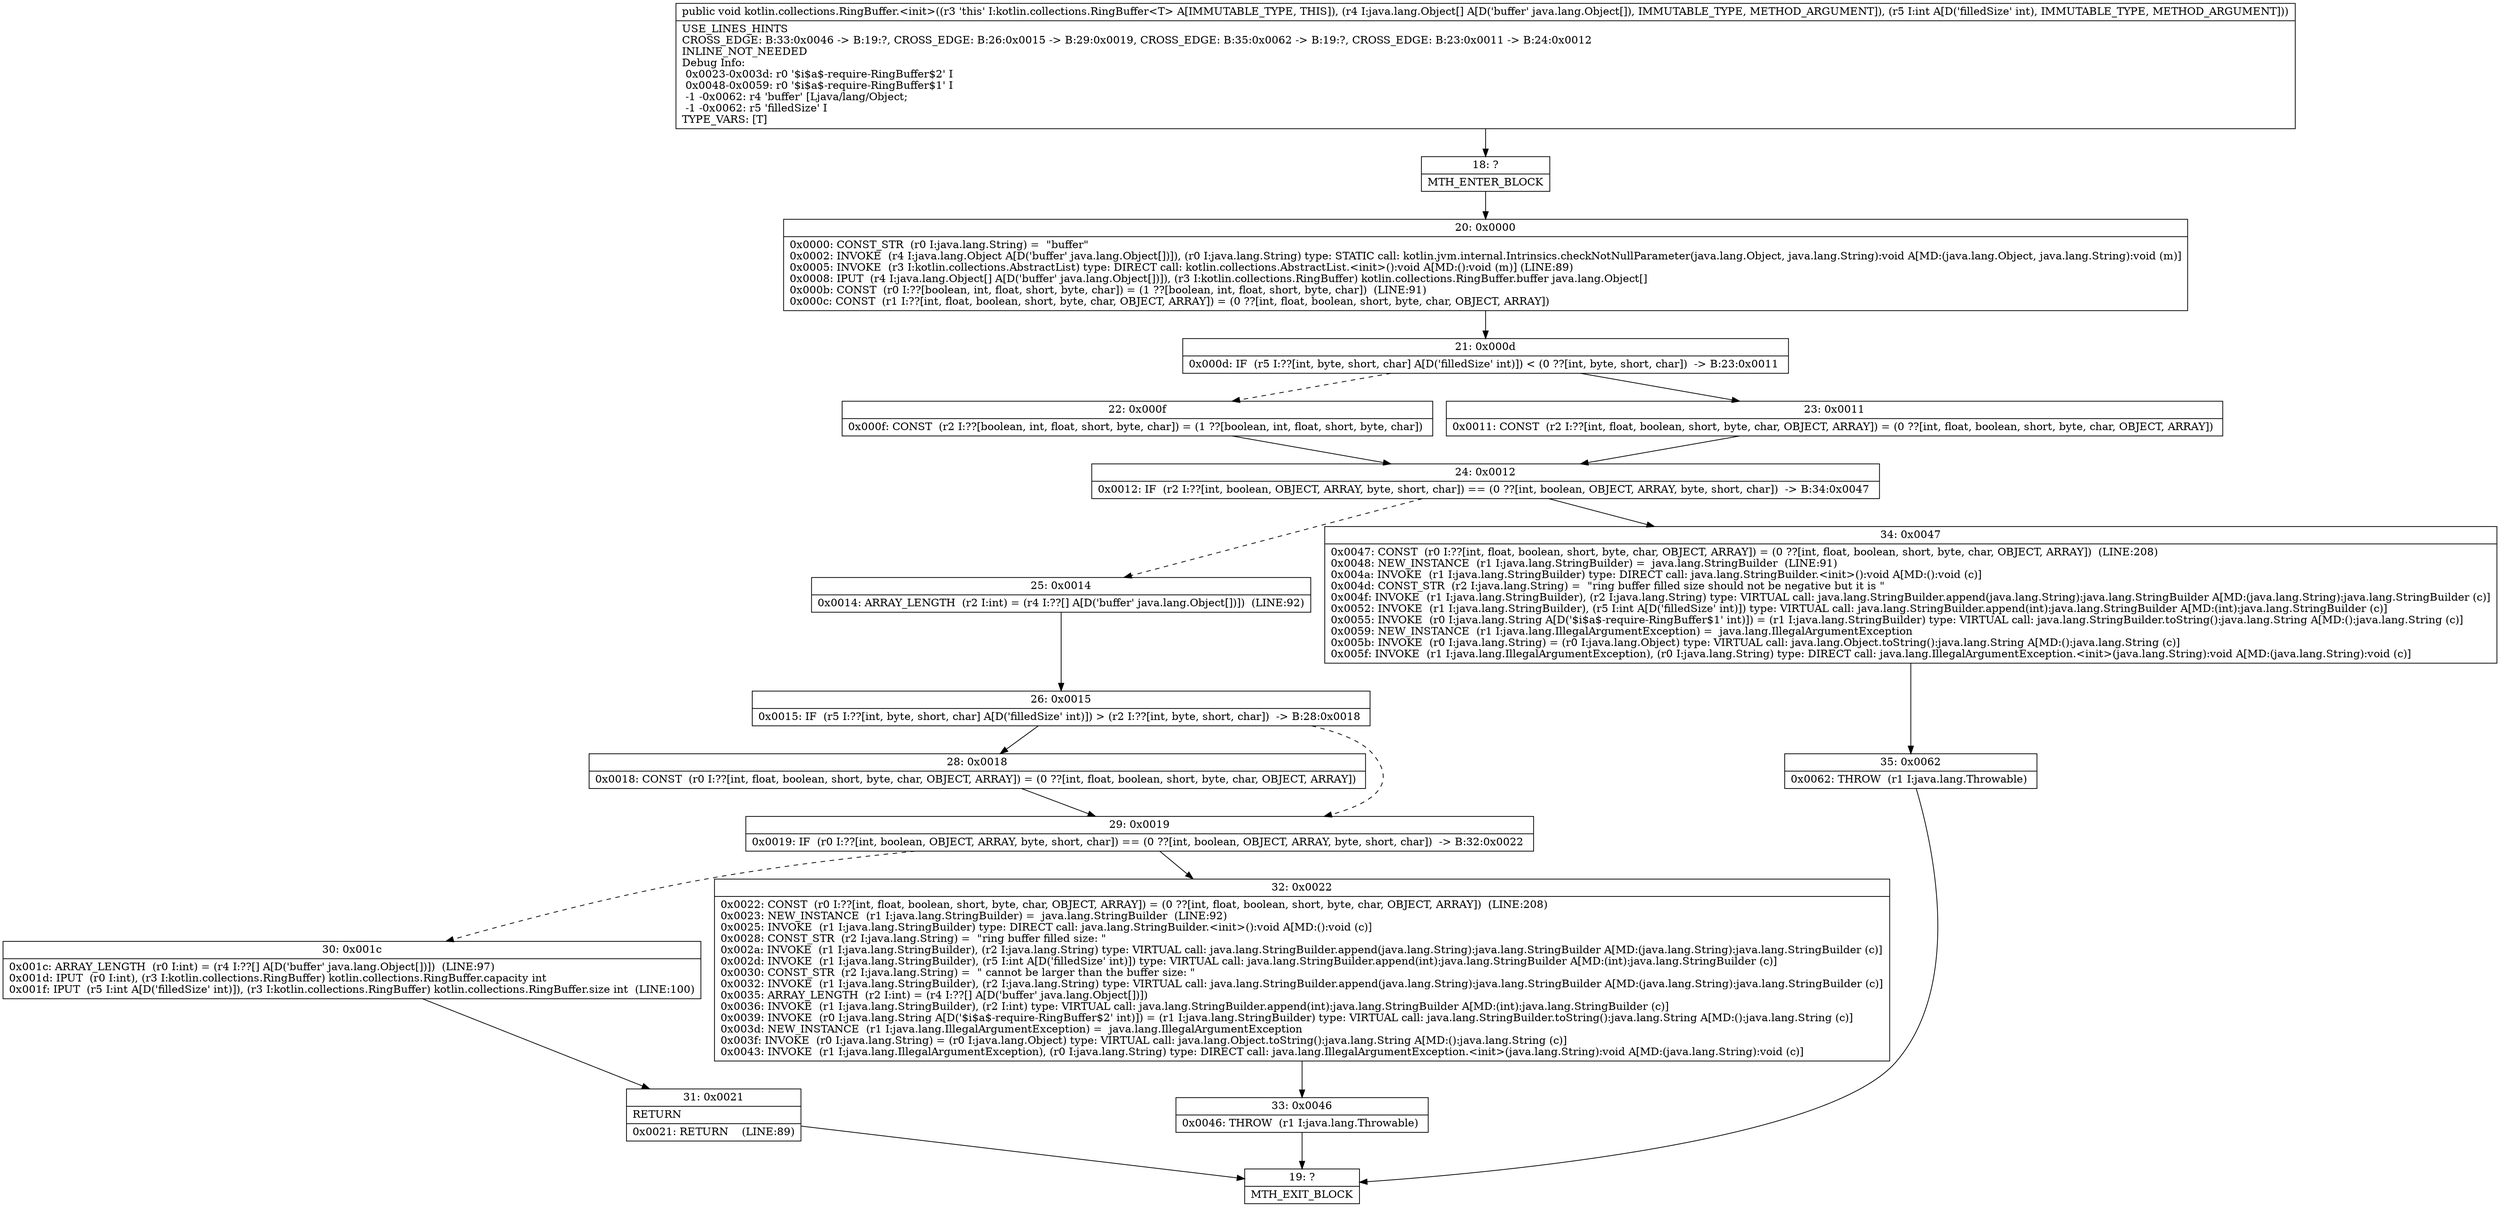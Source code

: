 digraph "CFG forkotlin.collections.RingBuffer.\<init\>([Ljava\/lang\/Object;I)V" {
Node_18 [shape=record,label="{18\:\ ?|MTH_ENTER_BLOCK\l}"];
Node_20 [shape=record,label="{20\:\ 0x0000|0x0000: CONST_STR  (r0 I:java.lang.String) =  \"buffer\" \l0x0002: INVOKE  (r4 I:java.lang.Object A[D('buffer' java.lang.Object[])]), (r0 I:java.lang.String) type: STATIC call: kotlin.jvm.internal.Intrinsics.checkNotNullParameter(java.lang.Object, java.lang.String):void A[MD:(java.lang.Object, java.lang.String):void (m)]\l0x0005: INVOKE  (r3 I:kotlin.collections.AbstractList) type: DIRECT call: kotlin.collections.AbstractList.\<init\>():void A[MD:():void (m)] (LINE:89)\l0x0008: IPUT  (r4 I:java.lang.Object[] A[D('buffer' java.lang.Object[])]), (r3 I:kotlin.collections.RingBuffer) kotlin.collections.RingBuffer.buffer java.lang.Object[] \l0x000b: CONST  (r0 I:??[boolean, int, float, short, byte, char]) = (1 ??[boolean, int, float, short, byte, char])  (LINE:91)\l0x000c: CONST  (r1 I:??[int, float, boolean, short, byte, char, OBJECT, ARRAY]) = (0 ??[int, float, boolean, short, byte, char, OBJECT, ARRAY]) \l}"];
Node_21 [shape=record,label="{21\:\ 0x000d|0x000d: IF  (r5 I:??[int, byte, short, char] A[D('filledSize' int)]) \< (0 ??[int, byte, short, char])  \-\> B:23:0x0011 \l}"];
Node_22 [shape=record,label="{22\:\ 0x000f|0x000f: CONST  (r2 I:??[boolean, int, float, short, byte, char]) = (1 ??[boolean, int, float, short, byte, char]) \l}"];
Node_24 [shape=record,label="{24\:\ 0x0012|0x0012: IF  (r2 I:??[int, boolean, OBJECT, ARRAY, byte, short, char]) == (0 ??[int, boolean, OBJECT, ARRAY, byte, short, char])  \-\> B:34:0x0047 \l}"];
Node_25 [shape=record,label="{25\:\ 0x0014|0x0014: ARRAY_LENGTH  (r2 I:int) = (r4 I:??[] A[D('buffer' java.lang.Object[])])  (LINE:92)\l}"];
Node_26 [shape=record,label="{26\:\ 0x0015|0x0015: IF  (r5 I:??[int, byte, short, char] A[D('filledSize' int)]) \> (r2 I:??[int, byte, short, char])  \-\> B:28:0x0018 \l}"];
Node_28 [shape=record,label="{28\:\ 0x0018|0x0018: CONST  (r0 I:??[int, float, boolean, short, byte, char, OBJECT, ARRAY]) = (0 ??[int, float, boolean, short, byte, char, OBJECT, ARRAY]) \l}"];
Node_29 [shape=record,label="{29\:\ 0x0019|0x0019: IF  (r0 I:??[int, boolean, OBJECT, ARRAY, byte, short, char]) == (0 ??[int, boolean, OBJECT, ARRAY, byte, short, char])  \-\> B:32:0x0022 \l}"];
Node_30 [shape=record,label="{30\:\ 0x001c|0x001c: ARRAY_LENGTH  (r0 I:int) = (r4 I:??[] A[D('buffer' java.lang.Object[])])  (LINE:97)\l0x001d: IPUT  (r0 I:int), (r3 I:kotlin.collections.RingBuffer) kotlin.collections.RingBuffer.capacity int \l0x001f: IPUT  (r5 I:int A[D('filledSize' int)]), (r3 I:kotlin.collections.RingBuffer) kotlin.collections.RingBuffer.size int  (LINE:100)\l}"];
Node_31 [shape=record,label="{31\:\ 0x0021|RETURN\l|0x0021: RETURN    (LINE:89)\l}"];
Node_19 [shape=record,label="{19\:\ ?|MTH_EXIT_BLOCK\l}"];
Node_32 [shape=record,label="{32\:\ 0x0022|0x0022: CONST  (r0 I:??[int, float, boolean, short, byte, char, OBJECT, ARRAY]) = (0 ??[int, float, boolean, short, byte, char, OBJECT, ARRAY])  (LINE:208)\l0x0023: NEW_INSTANCE  (r1 I:java.lang.StringBuilder) =  java.lang.StringBuilder  (LINE:92)\l0x0025: INVOKE  (r1 I:java.lang.StringBuilder) type: DIRECT call: java.lang.StringBuilder.\<init\>():void A[MD:():void (c)]\l0x0028: CONST_STR  (r2 I:java.lang.String) =  \"ring buffer filled size: \" \l0x002a: INVOKE  (r1 I:java.lang.StringBuilder), (r2 I:java.lang.String) type: VIRTUAL call: java.lang.StringBuilder.append(java.lang.String):java.lang.StringBuilder A[MD:(java.lang.String):java.lang.StringBuilder (c)]\l0x002d: INVOKE  (r1 I:java.lang.StringBuilder), (r5 I:int A[D('filledSize' int)]) type: VIRTUAL call: java.lang.StringBuilder.append(int):java.lang.StringBuilder A[MD:(int):java.lang.StringBuilder (c)]\l0x0030: CONST_STR  (r2 I:java.lang.String) =  \" cannot be larger than the buffer size: \" \l0x0032: INVOKE  (r1 I:java.lang.StringBuilder), (r2 I:java.lang.String) type: VIRTUAL call: java.lang.StringBuilder.append(java.lang.String):java.lang.StringBuilder A[MD:(java.lang.String):java.lang.StringBuilder (c)]\l0x0035: ARRAY_LENGTH  (r2 I:int) = (r4 I:??[] A[D('buffer' java.lang.Object[])]) \l0x0036: INVOKE  (r1 I:java.lang.StringBuilder), (r2 I:int) type: VIRTUAL call: java.lang.StringBuilder.append(int):java.lang.StringBuilder A[MD:(int):java.lang.StringBuilder (c)]\l0x0039: INVOKE  (r0 I:java.lang.String A[D('$i$a$\-require\-RingBuffer$2' int)]) = (r1 I:java.lang.StringBuilder) type: VIRTUAL call: java.lang.StringBuilder.toString():java.lang.String A[MD:():java.lang.String (c)]\l0x003d: NEW_INSTANCE  (r1 I:java.lang.IllegalArgumentException) =  java.lang.IllegalArgumentException \l0x003f: INVOKE  (r0 I:java.lang.String) = (r0 I:java.lang.Object) type: VIRTUAL call: java.lang.Object.toString():java.lang.String A[MD:():java.lang.String (c)]\l0x0043: INVOKE  (r1 I:java.lang.IllegalArgumentException), (r0 I:java.lang.String) type: DIRECT call: java.lang.IllegalArgumentException.\<init\>(java.lang.String):void A[MD:(java.lang.String):void (c)]\l}"];
Node_33 [shape=record,label="{33\:\ 0x0046|0x0046: THROW  (r1 I:java.lang.Throwable) \l}"];
Node_34 [shape=record,label="{34\:\ 0x0047|0x0047: CONST  (r0 I:??[int, float, boolean, short, byte, char, OBJECT, ARRAY]) = (0 ??[int, float, boolean, short, byte, char, OBJECT, ARRAY])  (LINE:208)\l0x0048: NEW_INSTANCE  (r1 I:java.lang.StringBuilder) =  java.lang.StringBuilder  (LINE:91)\l0x004a: INVOKE  (r1 I:java.lang.StringBuilder) type: DIRECT call: java.lang.StringBuilder.\<init\>():void A[MD:():void (c)]\l0x004d: CONST_STR  (r2 I:java.lang.String) =  \"ring buffer filled size should not be negative but it is \" \l0x004f: INVOKE  (r1 I:java.lang.StringBuilder), (r2 I:java.lang.String) type: VIRTUAL call: java.lang.StringBuilder.append(java.lang.String):java.lang.StringBuilder A[MD:(java.lang.String):java.lang.StringBuilder (c)]\l0x0052: INVOKE  (r1 I:java.lang.StringBuilder), (r5 I:int A[D('filledSize' int)]) type: VIRTUAL call: java.lang.StringBuilder.append(int):java.lang.StringBuilder A[MD:(int):java.lang.StringBuilder (c)]\l0x0055: INVOKE  (r0 I:java.lang.String A[D('$i$a$\-require\-RingBuffer$1' int)]) = (r1 I:java.lang.StringBuilder) type: VIRTUAL call: java.lang.StringBuilder.toString():java.lang.String A[MD:():java.lang.String (c)]\l0x0059: NEW_INSTANCE  (r1 I:java.lang.IllegalArgumentException) =  java.lang.IllegalArgumentException \l0x005b: INVOKE  (r0 I:java.lang.String) = (r0 I:java.lang.Object) type: VIRTUAL call: java.lang.Object.toString():java.lang.String A[MD:():java.lang.String (c)]\l0x005f: INVOKE  (r1 I:java.lang.IllegalArgumentException), (r0 I:java.lang.String) type: DIRECT call: java.lang.IllegalArgumentException.\<init\>(java.lang.String):void A[MD:(java.lang.String):void (c)]\l}"];
Node_35 [shape=record,label="{35\:\ 0x0062|0x0062: THROW  (r1 I:java.lang.Throwable) \l}"];
Node_23 [shape=record,label="{23\:\ 0x0011|0x0011: CONST  (r2 I:??[int, float, boolean, short, byte, char, OBJECT, ARRAY]) = (0 ??[int, float, boolean, short, byte, char, OBJECT, ARRAY]) \l}"];
MethodNode[shape=record,label="{public void kotlin.collections.RingBuffer.\<init\>((r3 'this' I:kotlin.collections.RingBuffer\<T\> A[IMMUTABLE_TYPE, THIS]), (r4 I:java.lang.Object[] A[D('buffer' java.lang.Object[]), IMMUTABLE_TYPE, METHOD_ARGUMENT]), (r5 I:int A[D('filledSize' int), IMMUTABLE_TYPE, METHOD_ARGUMENT]))  | USE_LINES_HINTS\lCROSS_EDGE: B:33:0x0046 \-\> B:19:?, CROSS_EDGE: B:26:0x0015 \-\> B:29:0x0019, CROSS_EDGE: B:35:0x0062 \-\> B:19:?, CROSS_EDGE: B:23:0x0011 \-\> B:24:0x0012\lINLINE_NOT_NEEDED\lDebug Info:\l  0x0023\-0x003d: r0 '$i$a$\-require\-RingBuffer$2' I\l  0x0048\-0x0059: r0 '$i$a$\-require\-RingBuffer$1' I\l  \-1 \-0x0062: r4 'buffer' [Ljava\/lang\/Object;\l  \-1 \-0x0062: r5 'filledSize' I\lTYPE_VARS: [T]\l}"];
MethodNode -> Node_18;Node_18 -> Node_20;
Node_20 -> Node_21;
Node_21 -> Node_22[style=dashed];
Node_21 -> Node_23;
Node_22 -> Node_24;
Node_24 -> Node_25[style=dashed];
Node_24 -> Node_34;
Node_25 -> Node_26;
Node_26 -> Node_28;
Node_26 -> Node_29[style=dashed];
Node_28 -> Node_29;
Node_29 -> Node_30[style=dashed];
Node_29 -> Node_32;
Node_30 -> Node_31;
Node_31 -> Node_19;
Node_32 -> Node_33;
Node_33 -> Node_19;
Node_34 -> Node_35;
Node_35 -> Node_19;
Node_23 -> Node_24;
}

